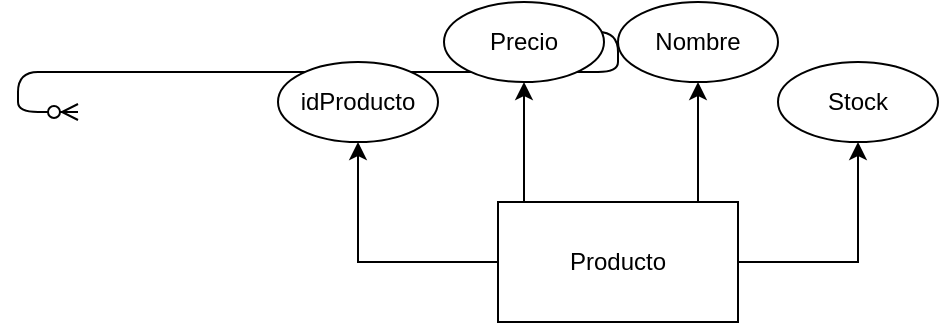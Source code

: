 <mxfile version="26.2.2">
  <diagram id="R2lEEEUBdFMjLlhIrx00" name="Page-1">
    <mxGraphModel dx="895" dy="473" grid="1" gridSize="10" guides="1" tooltips="1" connect="1" arrows="1" fold="1" page="1" pageScale="1" pageWidth="1366" pageHeight="1080" math="0" shadow="0" extFonts="Permanent Marker^https://fonts.googleapis.com/css?family=Permanent+Marker">
      <root>
        <mxCell id="0" />
        <mxCell id="1" parent="0" />
        <mxCell id="C-vyLk0tnHw3VtMMgP7b-12" value="" style="edgeStyle=entityRelationEdgeStyle;endArrow=ERzeroToMany;startArrow=ERone;endFill=1;startFill=0;" parent="1" target="C-vyLk0tnHw3VtMMgP7b-17" edge="1">
          <mxGeometry width="100" height="100" relative="1" as="geometry">
            <mxPoint x="700" y="165" as="sourcePoint" />
            <mxPoint x="460" y="205" as="targetPoint" />
          </mxGeometry>
        </mxCell>
        <mxCell id="-svoxVY9ocmbRA-tjolU-8" style="edgeStyle=orthogonalEdgeStyle;rounded=0;orthogonalLoop=1;jettySize=auto;html=1;exitX=1;exitY=0.5;exitDx=0;exitDy=0;" edge="1" parent="1" source="-svoxVY9ocmbRA-tjolU-1" target="-svoxVY9ocmbRA-tjolU-5">
          <mxGeometry relative="1" as="geometry" />
        </mxCell>
        <mxCell id="-svoxVY9ocmbRA-tjolU-11" style="edgeStyle=orthogonalEdgeStyle;rounded=0;orthogonalLoop=1;jettySize=auto;html=1;exitX=0.75;exitY=0;exitDx=0;exitDy=0;entryX=0.5;entryY=1;entryDx=0;entryDy=0;" edge="1" parent="1" source="-svoxVY9ocmbRA-tjolU-1" target="-svoxVY9ocmbRA-tjolU-10">
          <mxGeometry relative="1" as="geometry">
            <Array as="points">
              <mxPoint x="770" y="250" />
            </Array>
          </mxGeometry>
        </mxCell>
        <mxCell id="-svoxVY9ocmbRA-tjolU-13" style="edgeStyle=orthogonalEdgeStyle;rounded=0;orthogonalLoop=1;jettySize=auto;html=1;exitX=0.25;exitY=0;exitDx=0;exitDy=0;entryX=0.5;entryY=1;entryDx=0;entryDy=0;" edge="1" parent="1" source="-svoxVY9ocmbRA-tjolU-1" target="-svoxVY9ocmbRA-tjolU-12">
          <mxGeometry relative="1" as="geometry">
            <Array as="points">
              <mxPoint x="683" y="250" />
            </Array>
          </mxGeometry>
        </mxCell>
        <mxCell id="-svoxVY9ocmbRA-tjolU-14" style="edgeStyle=orthogonalEdgeStyle;rounded=0;orthogonalLoop=1;jettySize=auto;html=1;exitX=0;exitY=0.5;exitDx=0;exitDy=0;entryX=0.5;entryY=1;entryDx=0;entryDy=0;" edge="1" parent="1" source="-svoxVY9ocmbRA-tjolU-1" target="-svoxVY9ocmbRA-tjolU-15">
          <mxGeometry relative="1" as="geometry">
            <mxPoint x="620" y="220" as="targetPoint" />
          </mxGeometry>
        </mxCell>
        <mxCell id="-svoxVY9ocmbRA-tjolU-1" value="Producto" style="rounded=0;whiteSpace=wrap;html=1;" vertex="1" parent="1">
          <mxGeometry x="670" y="250" width="120" height="60" as="geometry" />
        </mxCell>
        <mxCell id="-svoxVY9ocmbRA-tjolU-5" value="Stock" style="ellipse;whiteSpace=wrap;html=1;" vertex="1" parent="1">
          <mxGeometry x="810" y="180" width="80" height="40" as="geometry" />
        </mxCell>
        <mxCell id="-svoxVY9ocmbRA-tjolU-10" value="Nombre" style="ellipse;whiteSpace=wrap;html=1;" vertex="1" parent="1">
          <mxGeometry x="730" y="150" width="80" height="40" as="geometry" />
        </mxCell>
        <mxCell id="-svoxVY9ocmbRA-tjolU-12" value="Precio" style="ellipse;whiteSpace=wrap;html=1;" vertex="1" parent="1">
          <mxGeometry x="643" y="150" width="80" height="40" as="geometry" />
        </mxCell>
        <mxCell id="-svoxVY9ocmbRA-tjolU-15" value="idProducto" style="ellipse;whiteSpace=wrap;html=1;" vertex="1" parent="1">
          <mxGeometry x="560" y="180" width="80" height="40" as="geometry" />
        </mxCell>
      </root>
    </mxGraphModel>
  </diagram>
</mxfile>
